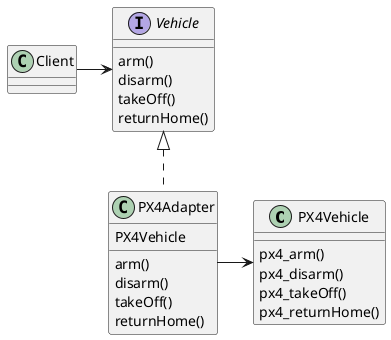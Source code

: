 @startuml
class PX4Vehicle {
    px4_arm()
    px4_disarm()
    px4_takeOff()
    px4_returnHome()
}


interface Vehicle {
    arm()
    disarm()
    takeOff()
    returnHome()
} 

class PX4Adapter implements Vehicle {
    PX4Vehicle

    arm()
    disarm()
    takeOff()
    returnHome()
}

PX4Adapter -right-> PX4Vehicle
Client -right-> Vehicle
@enduml